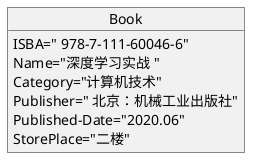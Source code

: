 @startuml
object Book {
  ISBA=" 978-7-111-60046-6"
  Name="深度学习实战 "
  Category="计算机技术"
  Publisher=" 北京：机械工业出版社"
  Published-Date="2020.06"
  StorePlace="二楼"
}
@enduml
